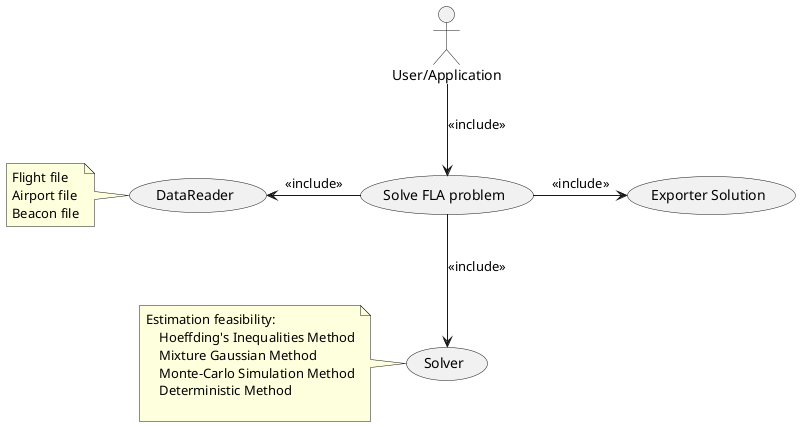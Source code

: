 @startuml
:User/Application: as User
User --> (Solve FLA problem):<<include>>
(Solve FLA problem) -l-> (DataReader):<<include>>
note left of (DataReader)
Flight file
Airport file
Beacon file
end note
(Solve FLA problem) --> (Solver):<<include>>
note left of (Solver)
Estimation feasibility:
    Hoeffding's Inequalities Method
    Mixture Gaussian Method
    Monte-Carlo Simulation Method
    Deterministic Method

end note
(Solve FLA problem) -r-> (Exporter Solution):<<include>>
@enduml